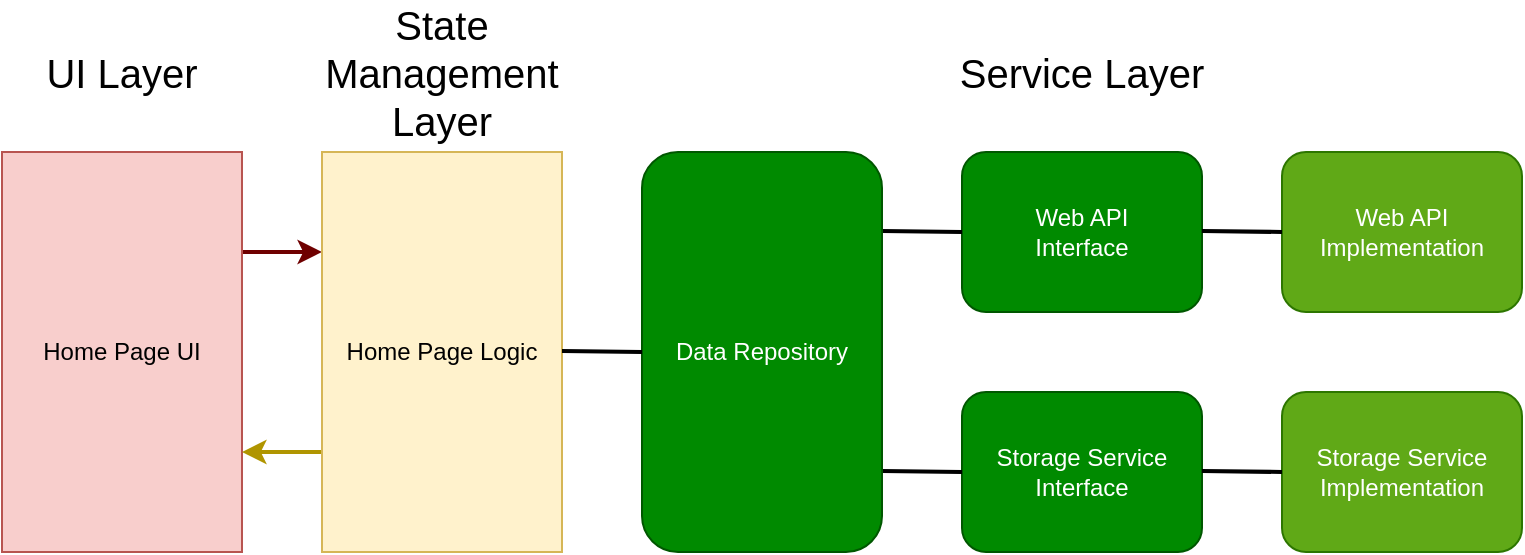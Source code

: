 <mxfile version="22.0.4" type="device">
  <diagram name="Page-1" id="cuhOUXPBMeoGYiiYB1LV">
    <mxGraphModel dx="954" dy="1689" grid="1" gridSize="10" guides="1" tooltips="1" connect="1" arrows="1" fold="1" page="1" pageScale="1" pageWidth="850" pageHeight="1100" math="0" shadow="0">
      <root>
        <mxCell id="0" />
        <mxCell id="1" parent="0" />
        <mxCell id="k2aICVtMUsSwU0WbcI1Y-9" style="edgeStyle=orthogonalEdgeStyle;rounded=0;orthogonalLoop=1;jettySize=auto;html=1;exitX=1;exitY=0.25;exitDx=0;exitDy=0;entryX=0;entryY=0.25;entryDx=0;entryDy=0;fillColor=#a20025;strokeColor=#6F0000;strokeWidth=2;" edge="1" parent="1" source="k2aICVtMUsSwU0WbcI1Y-3" target="k2aICVtMUsSwU0WbcI1Y-4">
          <mxGeometry relative="1" as="geometry" />
        </mxCell>
        <mxCell id="k2aICVtMUsSwU0WbcI1Y-3" value="Home Page UI" style="rounded=0;whiteSpace=wrap;html=1;fillColor=#f8cecc;strokeColor=#b85450;" vertex="1" parent="1">
          <mxGeometry x="80" y="40" width="120" height="200" as="geometry" />
        </mxCell>
        <mxCell id="k2aICVtMUsSwU0WbcI1Y-10" style="edgeStyle=orthogonalEdgeStyle;rounded=0;orthogonalLoop=1;jettySize=auto;html=1;exitX=0;exitY=0.75;exitDx=0;exitDy=0;entryX=1;entryY=0.75;entryDx=0;entryDy=0;strokeWidth=2;fillColor=#e3c800;strokeColor=#B09500;" edge="1" parent="1" source="k2aICVtMUsSwU0WbcI1Y-4" target="k2aICVtMUsSwU0WbcI1Y-3">
          <mxGeometry relative="1" as="geometry" />
        </mxCell>
        <mxCell id="k2aICVtMUsSwU0WbcI1Y-4" value="Home Page Logic" style="rounded=0;whiteSpace=wrap;html=1;fillColor=#fff2cc;strokeColor=#d6b656;" vertex="1" parent="1">
          <mxGeometry x="240" y="40" width="120" height="200" as="geometry" />
        </mxCell>
        <mxCell id="k2aICVtMUsSwU0WbcI1Y-5" value="&lt;div&gt;Storage Service&lt;/div&gt;&lt;div&gt;Interface&lt;br&gt;&lt;/div&gt;" style="rounded=1;whiteSpace=wrap;html=1;fillColor=#008a00;fontColor=#ffffff;strokeColor=#005700;" vertex="1" parent="1">
          <mxGeometry x="560" y="160" width="120" height="80" as="geometry" />
        </mxCell>
        <mxCell id="k2aICVtMUsSwU0WbcI1Y-6" value="&lt;div&gt;Web API&lt;br&gt;&lt;/div&gt;&lt;div&gt;Interface&lt;br&gt;&lt;/div&gt;" style="rounded=1;whiteSpace=wrap;html=1;fillColor=#008a00;fontColor=#ffffff;strokeColor=#005700;" vertex="1" parent="1">
          <mxGeometry x="560" y="40" width="120" height="80" as="geometry" />
        </mxCell>
        <mxCell id="k2aICVtMUsSwU0WbcI1Y-7" value="&lt;div&gt;Storage Service&lt;/div&gt;&lt;div&gt;Implementation&lt;br&gt;&lt;/div&gt;" style="rounded=1;whiteSpace=wrap;html=1;fillColor=#60a917;fontColor=#ffffff;strokeColor=#2D7600;" vertex="1" parent="1">
          <mxGeometry x="720" y="160" width="120" height="80" as="geometry" />
        </mxCell>
        <mxCell id="k2aICVtMUsSwU0WbcI1Y-8" value="&lt;div&gt;Web API&lt;br&gt;&lt;/div&gt;&lt;div&gt;Implementation&lt;br&gt;&lt;/div&gt;" style="rounded=1;whiteSpace=wrap;html=1;fillColor=#60a917;fontColor=#ffffff;strokeColor=#2D7600;" vertex="1" parent="1">
          <mxGeometry x="720" y="40" width="120" height="80" as="geometry" />
        </mxCell>
        <mxCell id="k2aICVtMUsSwU0WbcI1Y-17" value="" style="endArrow=none;html=1;rounded=0;strokeWidth=2;endFill=0;" edge="1" parent="1">
          <mxGeometry width="50" height="50" relative="1" as="geometry">
            <mxPoint x="520" y="199.5" as="sourcePoint" />
            <mxPoint x="560" y="200" as="targetPoint" />
          </mxGeometry>
        </mxCell>
        <mxCell id="k2aICVtMUsSwU0WbcI1Y-18" value="" style="endArrow=none;html=1;rounded=0;strokeWidth=2;endFill=0;" edge="1" parent="1">
          <mxGeometry width="50" height="50" relative="1" as="geometry">
            <mxPoint x="520" y="79.5" as="sourcePoint" />
            <mxPoint x="560" y="80" as="targetPoint" />
          </mxGeometry>
        </mxCell>
        <mxCell id="k2aICVtMUsSwU0WbcI1Y-19" value="" style="endArrow=none;html=1;rounded=0;strokeWidth=2;endFill=0;" edge="1" parent="1">
          <mxGeometry width="50" height="50" relative="1" as="geometry">
            <mxPoint x="680" y="199.5" as="sourcePoint" />
            <mxPoint x="720" y="200" as="targetPoint" />
          </mxGeometry>
        </mxCell>
        <mxCell id="k2aICVtMUsSwU0WbcI1Y-20" value="" style="endArrow=none;html=1;rounded=0;strokeWidth=2;endFill=0;" edge="1" parent="1">
          <mxGeometry width="50" height="50" relative="1" as="geometry">
            <mxPoint x="680" y="79.5" as="sourcePoint" />
            <mxPoint x="720" y="80" as="targetPoint" />
          </mxGeometry>
        </mxCell>
        <mxCell id="k2aICVtMUsSwU0WbcI1Y-21" value="&lt;font style=&quot;font-size: 20px;&quot;&gt;UI Layer&lt;/font&gt;" style="text;html=1;strokeColor=none;fillColor=none;align=center;verticalAlign=middle;whiteSpace=wrap;rounded=0;" vertex="1" parent="1">
          <mxGeometry x="80" y="-30" width="120" height="60" as="geometry" />
        </mxCell>
        <mxCell id="k2aICVtMUsSwU0WbcI1Y-22" value="&lt;font style=&quot;font-size: 20px;&quot;&gt;State Management Layer&lt;/font&gt;" style="text;html=1;strokeColor=none;fillColor=none;align=center;verticalAlign=middle;whiteSpace=wrap;rounded=0;" vertex="1" parent="1">
          <mxGeometry x="240" y="-30" width="120" height="60" as="geometry" />
        </mxCell>
        <mxCell id="k2aICVtMUsSwU0WbcI1Y-23" value="&lt;font style=&quot;font-size: 20px;&quot;&gt;Service Layer&lt;br&gt;&lt;/font&gt;" style="text;html=1;strokeColor=none;fillColor=none;align=center;verticalAlign=middle;whiteSpace=wrap;rounded=0;" vertex="1" parent="1">
          <mxGeometry x="550" y="-30" width="140" height="60" as="geometry" />
        </mxCell>
        <mxCell id="k2aICVtMUsSwU0WbcI1Y-25" value="&lt;div&gt;Data Repository&lt;br&gt;&lt;/div&gt;" style="rounded=1;whiteSpace=wrap;html=1;fillColor=#008a00;fontColor=#ffffff;strokeColor=#005700;" vertex="1" parent="1">
          <mxGeometry x="400" y="40" width="120" height="200" as="geometry" />
        </mxCell>
        <mxCell id="k2aICVtMUsSwU0WbcI1Y-26" value="" style="endArrow=none;html=1;rounded=0;strokeWidth=2;endFill=0;" edge="1" parent="1">
          <mxGeometry width="50" height="50" relative="1" as="geometry">
            <mxPoint x="360" y="139.5" as="sourcePoint" />
            <mxPoint x="400" y="140" as="targetPoint" />
          </mxGeometry>
        </mxCell>
      </root>
    </mxGraphModel>
  </diagram>
</mxfile>
